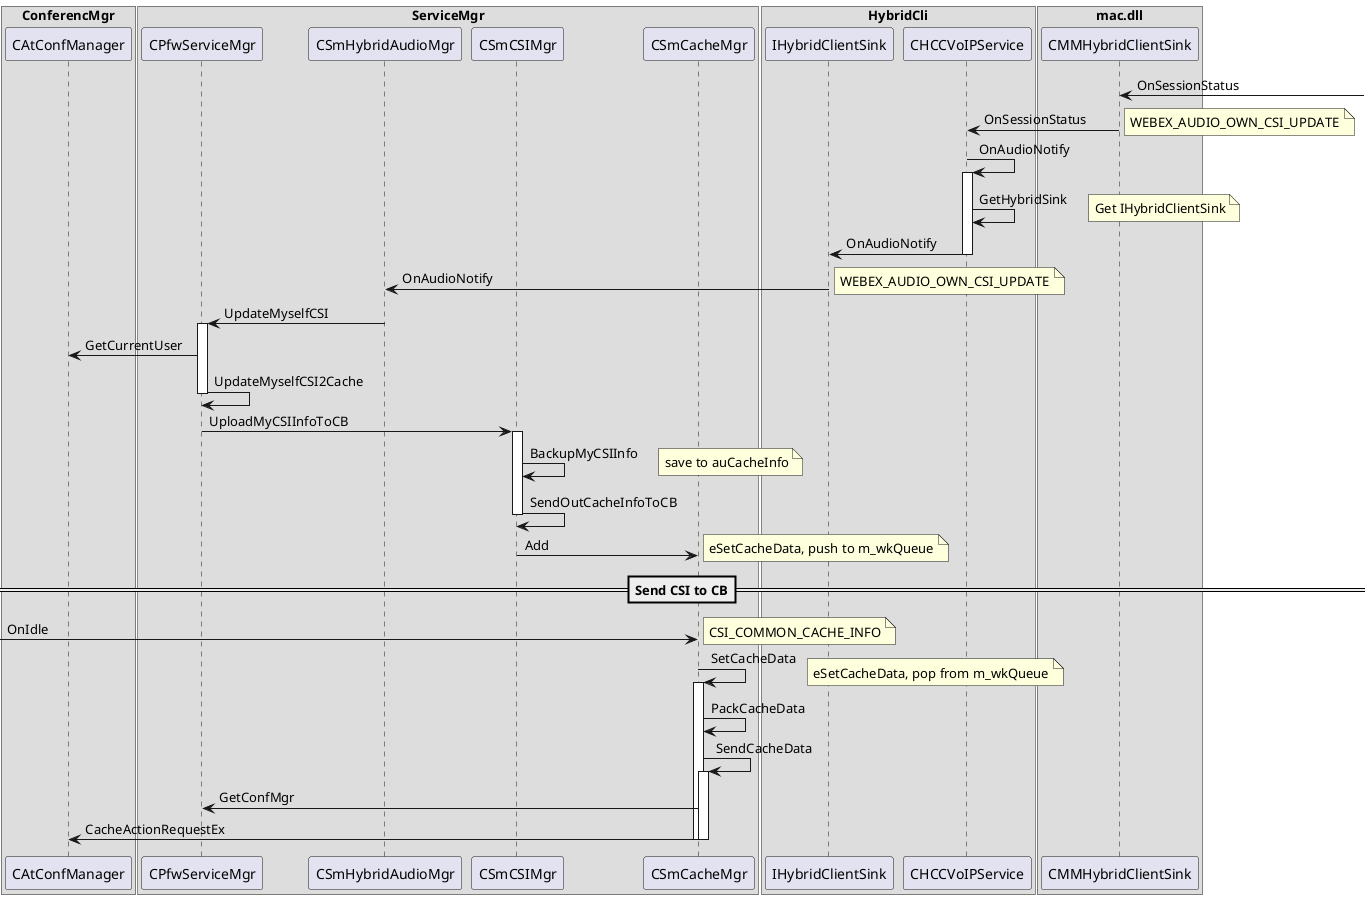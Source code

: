 @startuml

box "ConferencMgr"

participant CAtConfManager

end box


box "ServiceMgr"

participant CPfwServiceMgr
participant CSmHybridAudioMgr
participant CSmCSIMgr
participant CSmCacheMgr

end box


box "HybridCli"

participant IHybridClientSink
participant CHCCVoIPService


end box

box "mac.dll"

participant CMMHybridClientSink

end box

CMMHybridClientSink <-] : OnSessionStatus
CMMHybridClientSink -> CHCCVoIPService : OnSessionStatus
note right : WEBEX_AUDIO_OWN_CSI_UPDATE
CHCCVoIPService -> CHCCVoIPService : OnAudioNotify
activate CHCCVoIPService
CHCCVoIPService -> CHCCVoIPService : GetHybridSink
note right : Get IHybridClientSink
CHCCVoIPService -> IHybridClientSink : OnAudioNotify
deactivate CHCCVoIPService

IHybridClientSink -> CSmHybridAudioMgr : OnAudioNotify
note right : WEBEX_AUDIO_OWN_CSI_UPDATE
CSmHybridAudioMgr -> CPfwServiceMgr : UpdateMyselfCSI
activate CPfwServiceMgr
CPfwServiceMgr -> CAtConfManager : GetCurrentUser
CPfwServiceMgr -> CPfwServiceMgr : UpdateMyselfCSI2Cache
deactivate CPfwServiceMgr

CPfwServiceMgr -> CSmCSIMgr : UploadMyCSIInfoToCB
activate CSmCSIMgr
CSmCSIMgr -> CSmCSIMgr : BackupMyCSIInfo
note right : save to auCacheInfo
CSmCSIMgr -> CSmCSIMgr : SendOutCacheInfoToCB
deactivate CSmCSIMgr

CSmCSIMgr -> CSmCacheMgr : Add
note right : eSetCacheData, push to m_wkQueue

== Send CSI to CB==
[-> CSmCacheMgr : OnIdle
note right : CSI_COMMON_CACHE_INFO
CSmCacheMgr -> CSmCacheMgr : SetCacheData
note right : eSetCacheData, pop from m_wkQueue
activate CSmCacheMgr
CSmCacheMgr -> CSmCacheMgr : PackCacheData
CSmCacheMgr -> CSmCacheMgr : SendCacheData

activate CSmCacheMgr
CSmCacheMgr -> CPfwServiceMgr : GetConfMgr
CSmCacheMgr -> CAtConfManager : CacheActionRequestEx
deactivate CSmCacheMgr

deactivate CSmCacheMgr

@enduml
